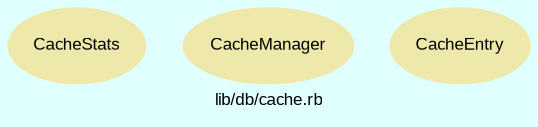digraph TopLevel {
    compound = true
    bgcolor = lightcyan1
    fontname = Arial
    fontsize = 8
    label = "lib/db/cache.rb"
    node [
        fontname = Arial,
        fontsize = 8,
        color = black
    ]

    CacheStats [
        fontcolor = black,
        URL = "classes/CacheStats.html",
        shape = ellipse,
        color = palegoldenrod,
        style = filled,
        label = "CacheStats"
    ]

    CacheManager [
        fontcolor = black,
        URL = "classes/CacheManager.html",
        shape = ellipse,
        color = palegoldenrod,
        style = filled,
        label = "CacheManager"
    ]

    CacheEntry [
        fontcolor = black,
        URL = "classes/CacheEntry.html",
        shape = ellipse,
        color = palegoldenrod,
        style = filled,
        label = "CacheEntry"
    ]

}

